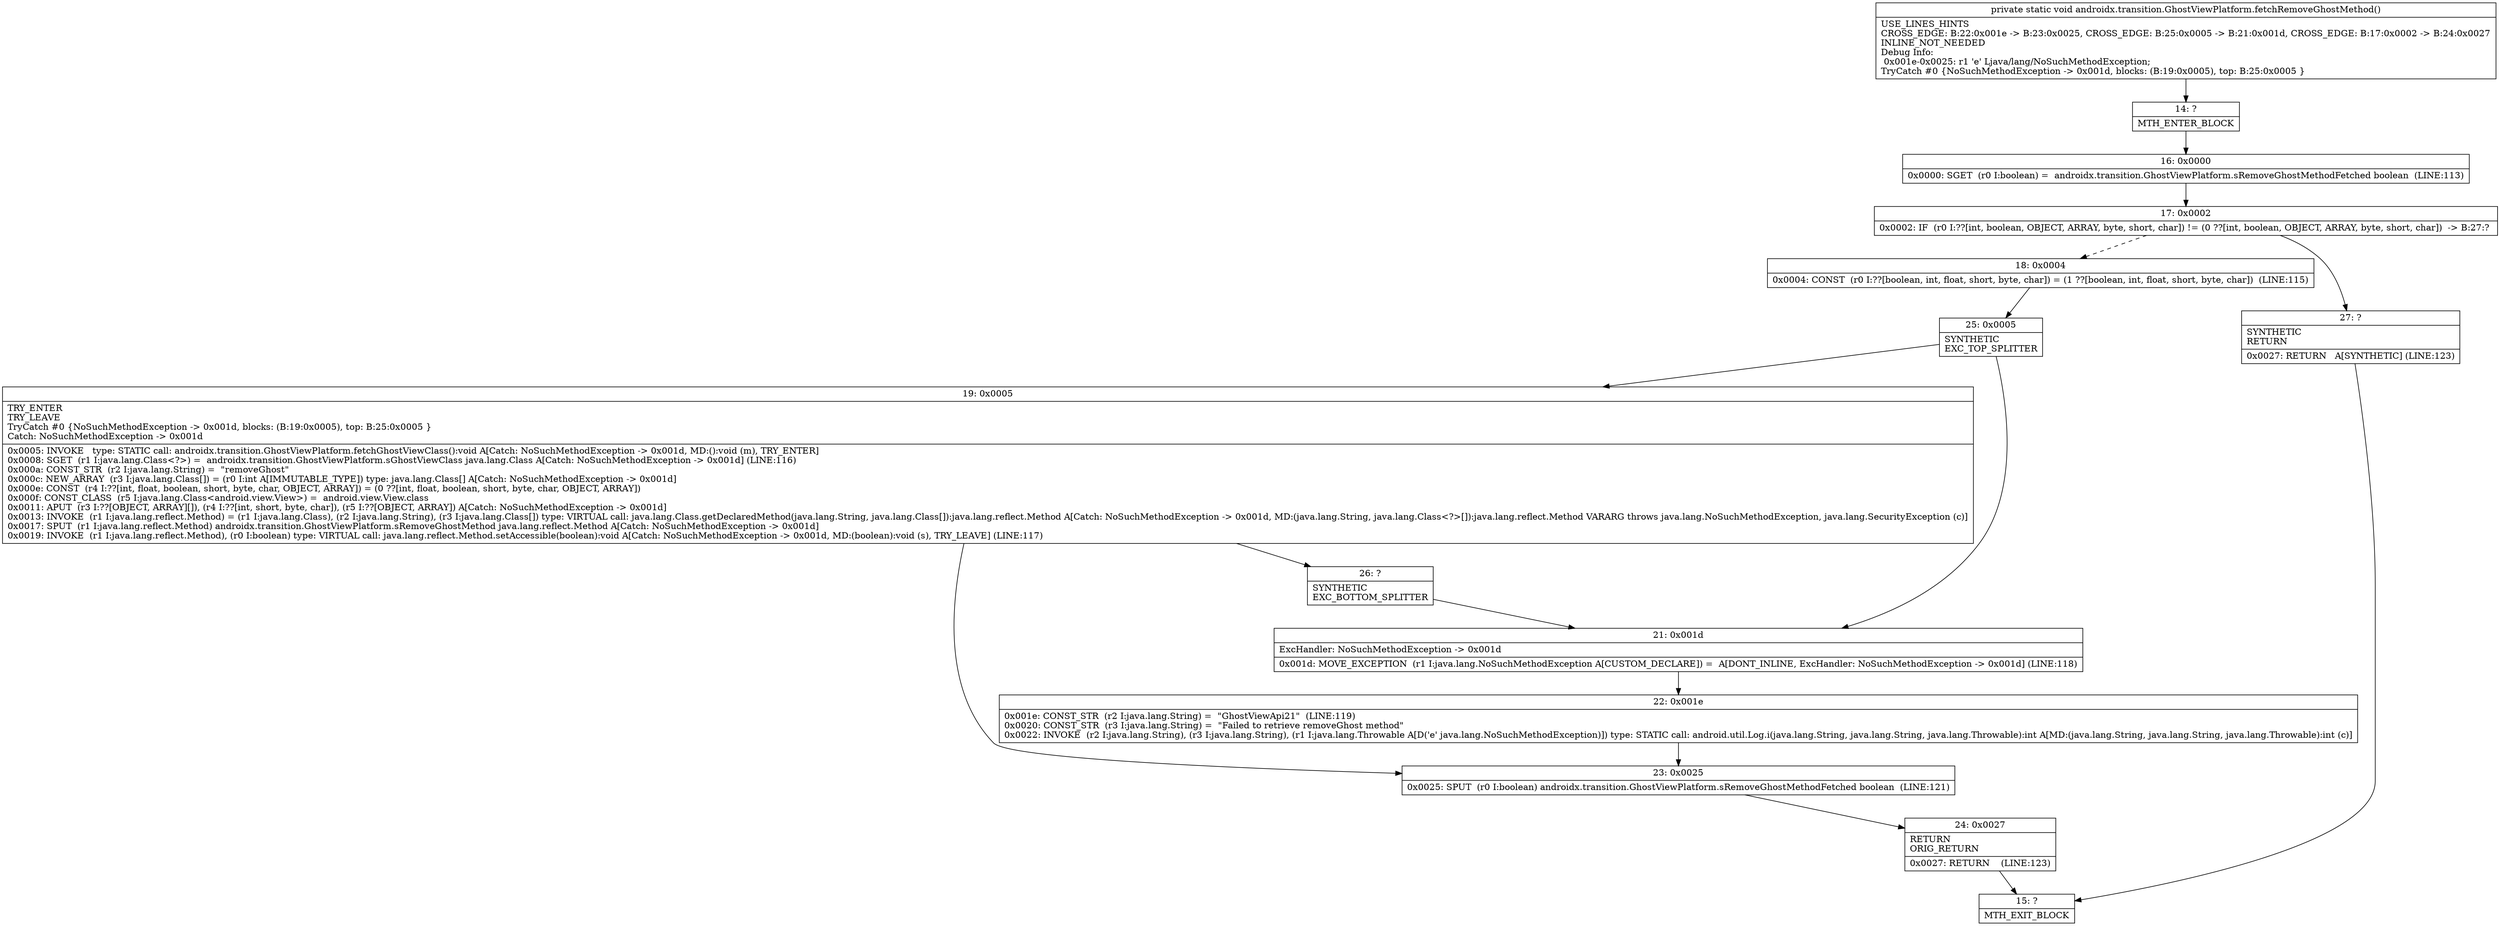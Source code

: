 digraph "CFG forandroidx.transition.GhostViewPlatform.fetchRemoveGhostMethod()V" {
Node_14 [shape=record,label="{14\:\ ?|MTH_ENTER_BLOCK\l}"];
Node_16 [shape=record,label="{16\:\ 0x0000|0x0000: SGET  (r0 I:boolean) =  androidx.transition.GhostViewPlatform.sRemoveGhostMethodFetched boolean  (LINE:113)\l}"];
Node_17 [shape=record,label="{17\:\ 0x0002|0x0002: IF  (r0 I:??[int, boolean, OBJECT, ARRAY, byte, short, char]) != (0 ??[int, boolean, OBJECT, ARRAY, byte, short, char])  \-\> B:27:? \l}"];
Node_18 [shape=record,label="{18\:\ 0x0004|0x0004: CONST  (r0 I:??[boolean, int, float, short, byte, char]) = (1 ??[boolean, int, float, short, byte, char])  (LINE:115)\l}"];
Node_25 [shape=record,label="{25\:\ 0x0005|SYNTHETIC\lEXC_TOP_SPLITTER\l}"];
Node_19 [shape=record,label="{19\:\ 0x0005|TRY_ENTER\lTRY_LEAVE\lTryCatch #0 \{NoSuchMethodException \-\> 0x001d, blocks: (B:19:0x0005), top: B:25:0x0005 \}\lCatch: NoSuchMethodException \-\> 0x001d\l|0x0005: INVOKE   type: STATIC call: androidx.transition.GhostViewPlatform.fetchGhostViewClass():void A[Catch: NoSuchMethodException \-\> 0x001d, MD:():void (m), TRY_ENTER]\l0x0008: SGET  (r1 I:java.lang.Class\<?\>) =  androidx.transition.GhostViewPlatform.sGhostViewClass java.lang.Class A[Catch: NoSuchMethodException \-\> 0x001d] (LINE:116)\l0x000a: CONST_STR  (r2 I:java.lang.String) =  \"removeGhost\" \l0x000c: NEW_ARRAY  (r3 I:java.lang.Class[]) = (r0 I:int A[IMMUTABLE_TYPE]) type: java.lang.Class[] A[Catch: NoSuchMethodException \-\> 0x001d]\l0x000e: CONST  (r4 I:??[int, float, boolean, short, byte, char, OBJECT, ARRAY]) = (0 ??[int, float, boolean, short, byte, char, OBJECT, ARRAY]) \l0x000f: CONST_CLASS  (r5 I:java.lang.Class\<android.view.View\>) =  android.view.View.class \l0x0011: APUT  (r3 I:??[OBJECT, ARRAY][]), (r4 I:??[int, short, byte, char]), (r5 I:??[OBJECT, ARRAY]) A[Catch: NoSuchMethodException \-\> 0x001d]\l0x0013: INVOKE  (r1 I:java.lang.reflect.Method) = (r1 I:java.lang.Class), (r2 I:java.lang.String), (r3 I:java.lang.Class[]) type: VIRTUAL call: java.lang.Class.getDeclaredMethod(java.lang.String, java.lang.Class[]):java.lang.reflect.Method A[Catch: NoSuchMethodException \-\> 0x001d, MD:(java.lang.String, java.lang.Class\<?\>[]):java.lang.reflect.Method VARARG throws java.lang.NoSuchMethodException, java.lang.SecurityException (c)]\l0x0017: SPUT  (r1 I:java.lang.reflect.Method) androidx.transition.GhostViewPlatform.sRemoveGhostMethod java.lang.reflect.Method A[Catch: NoSuchMethodException \-\> 0x001d]\l0x0019: INVOKE  (r1 I:java.lang.reflect.Method), (r0 I:boolean) type: VIRTUAL call: java.lang.reflect.Method.setAccessible(boolean):void A[Catch: NoSuchMethodException \-\> 0x001d, MD:(boolean):void (s), TRY_LEAVE] (LINE:117)\l}"];
Node_23 [shape=record,label="{23\:\ 0x0025|0x0025: SPUT  (r0 I:boolean) androidx.transition.GhostViewPlatform.sRemoveGhostMethodFetched boolean  (LINE:121)\l}"];
Node_24 [shape=record,label="{24\:\ 0x0027|RETURN\lORIG_RETURN\l|0x0027: RETURN    (LINE:123)\l}"];
Node_15 [shape=record,label="{15\:\ ?|MTH_EXIT_BLOCK\l}"];
Node_26 [shape=record,label="{26\:\ ?|SYNTHETIC\lEXC_BOTTOM_SPLITTER\l}"];
Node_21 [shape=record,label="{21\:\ 0x001d|ExcHandler: NoSuchMethodException \-\> 0x001d\l|0x001d: MOVE_EXCEPTION  (r1 I:java.lang.NoSuchMethodException A[CUSTOM_DECLARE]) =  A[DONT_INLINE, ExcHandler: NoSuchMethodException \-\> 0x001d] (LINE:118)\l}"];
Node_22 [shape=record,label="{22\:\ 0x001e|0x001e: CONST_STR  (r2 I:java.lang.String) =  \"GhostViewApi21\"  (LINE:119)\l0x0020: CONST_STR  (r3 I:java.lang.String) =  \"Failed to retrieve removeGhost method\" \l0x0022: INVOKE  (r2 I:java.lang.String), (r3 I:java.lang.String), (r1 I:java.lang.Throwable A[D('e' java.lang.NoSuchMethodException)]) type: STATIC call: android.util.Log.i(java.lang.String, java.lang.String, java.lang.Throwable):int A[MD:(java.lang.String, java.lang.String, java.lang.Throwable):int (c)]\l}"];
Node_27 [shape=record,label="{27\:\ ?|SYNTHETIC\lRETURN\l|0x0027: RETURN   A[SYNTHETIC] (LINE:123)\l}"];
MethodNode[shape=record,label="{private static void androidx.transition.GhostViewPlatform.fetchRemoveGhostMethod()  | USE_LINES_HINTS\lCROSS_EDGE: B:22:0x001e \-\> B:23:0x0025, CROSS_EDGE: B:25:0x0005 \-\> B:21:0x001d, CROSS_EDGE: B:17:0x0002 \-\> B:24:0x0027\lINLINE_NOT_NEEDED\lDebug Info:\l  0x001e\-0x0025: r1 'e' Ljava\/lang\/NoSuchMethodException;\lTryCatch #0 \{NoSuchMethodException \-\> 0x001d, blocks: (B:19:0x0005), top: B:25:0x0005 \}\l}"];
MethodNode -> Node_14;Node_14 -> Node_16;
Node_16 -> Node_17;
Node_17 -> Node_18[style=dashed];
Node_17 -> Node_27;
Node_18 -> Node_25;
Node_25 -> Node_19;
Node_25 -> Node_21;
Node_19 -> Node_23;
Node_19 -> Node_26;
Node_23 -> Node_24;
Node_24 -> Node_15;
Node_26 -> Node_21;
Node_21 -> Node_22;
Node_22 -> Node_23;
Node_27 -> Node_15;
}


